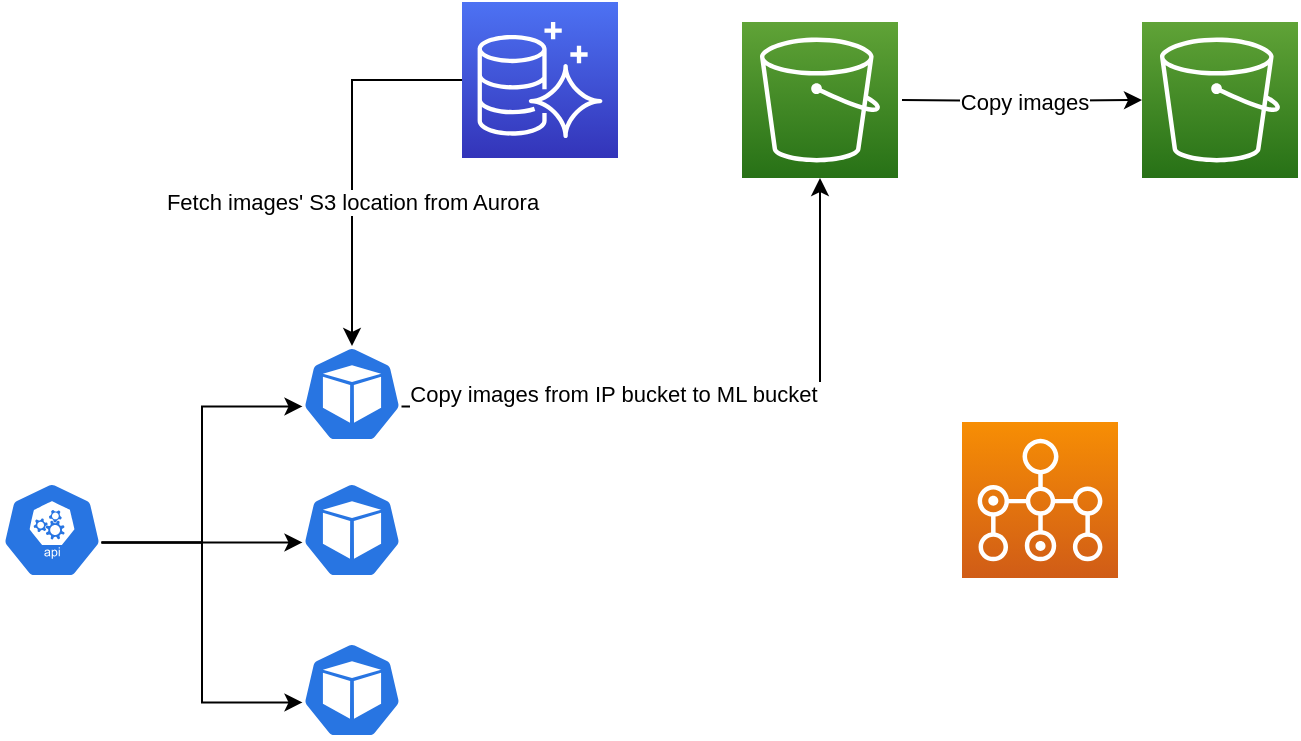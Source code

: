 <mxfile version="15.4.3" type="github">
  <diagram id="vS-EUtg1AGdYLbc_qhmQ" name="Page-1">
    <mxGraphModel dx="1186" dy="654" grid="1" gridSize="10" guides="1" tooltips="1" connect="1" arrows="1" fold="1" page="1" pageScale="1" pageWidth="850" pageHeight="1100" math="0" shadow="0">
      <root>
        <mxCell id="0" />
        <mxCell id="1" parent="0" />
        <mxCell id="xvcUUZnpbd9Gno6rcdTV-2" value="" style="sketch=0;points=[[0,0,0],[0.25,0,0],[0.5,0,0],[0.75,0,0],[1,0,0],[0,1,0],[0.25,1,0],[0.5,1,0],[0.75,1,0],[1,1,0],[0,0.25,0],[0,0.5,0],[0,0.75,0],[1,0.25,0],[1,0.5,0],[1,0.75,0]];outlineConnect=0;fontColor=#232F3E;gradientColor=#F78E04;gradientDirection=north;fillColor=#D05C17;strokeColor=#ffffff;dashed=0;verticalLabelPosition=bottom;verticalAlign=top;align=center;html=1;fontSize=12;fontStyle=0;aspect=fixed;shape=mxgraph.aws4.resourceIcon;resIcon=mxgraph.aws4.batch;" parent="1" vertex="1">
          <mxGeometry x="610" y="280" width="78" height="78" as="geometry" />
        </mxCell>
        <mxCell id="xvcUUZnpbd9Gno6rcdTV-3" value="" style="sketch=0;points=[[0,0,0],[0.25,0,0],[0.5,0,0],[0.75,0,0],[1,0,0],[0,1,0],[0.25,1,0],[0.5,1,0],[0.75,1,0],[1,1,0],[0,0.25,0],[0,0.5,0],[0,0.75,0],[1,0.25,0],[1,0.5,0],[1,0.75,0]];outlineConnect=0;fontColor=#232F3E;gradientColor=#60A337;gradientDirection=north;fillColor=#277116;strokeColor=#ffffff;dashed=0;verticalLabelPosition=bottom;verticalAlign=top;align=center;html=1;fontSize=12;fontStyle=0;aspect=fixed;shape=mxgraph.aws4.resourceIcon;resIcon=mxgraph.aws4.s3;" parent="1" vertex="1">
          <mxGeometry x="700" y="80" width="78" height="78" as="geometry" />
        </mxCell>
        <mxCell id="xvcUUZnpbd9Gno6rcdTV-4" value="" style="sketch=0;points=[[0,0,0],[0.25,0,0],[0.5,0,0],[0.75,0,0],[1,0,0],[0,1,0],[0.25,1,0],[0.5,1,0],[0.75,1,0],[1,1,0],[0,0.25,0],[0,0.5,0],[0,0.75,0],[1,0.25,0],[1,0.5,0],[1,0.75,0]];outlineConnect=0;fontColor=#232F3E;gradientColor=#4D72F3;gradientDirection=north;fillColor=#3334B9;strokeColor=#ffffff;dashed=0;verticalLabelPosition=bottom;verticalAlign=top;align=center;html=1;fontSize=12;fontStyle=0;aspect=fixed;shape=mxgraph.aws4.resourceIcon;resIcon=mxgraph.aws4.aurora;" parent="1" vertex="1">
          <mxGeometry x="360" y="70" width="78" height="78" as="geometry" />
        </mxCell>
        <mxCell id="OnZ3p-WPp_WoPegY4jpW-1" value="" style="sketch=0;html=1;dashed=0;whitespace=wrap;fillColor=#2875E2;strokeColor=#ffffff;points=[[0.005,0.63,0],[0.1,0.2,0],[0.9,0.2,0],[0.5,0,0],[0.995,0.63,0],[0.72,0.99,0],[0.5,1,0],[0.28,0.99,0]];shape=mxgraph.kubernetes.icon;prIcon=pod" vertex="1" parent="1">
          <mxGeometry x="280" y="242" width="50" height="48" as="geometry" />
        </mxCell>
        <mxCell id="OnZ3p-WPp_WoPegY4jpW-2" value="" style="sketch=0;html=1;dashed=0;whitespace=wrap;fillColor=#2875E2;strokeColor=#ffffff;points=[[0.005,0.63,0],[0.1,0.2,0],[0.9,0.2,0],[0.5,0,0],[0.995,0.63,0],[0.72,0.99,0],[0.5,1,0],[0.28,0.99,0]];shape=mxgraph.kubernetes.icon;prIcon=pod" vertex="1" parent="1">
          <mxGeometry x="280" y="390" width="50" height="48" as="geometry" />
        </mxCell>
        <mxCell id="OnZ3p-WPp_WoPegY4jpW-3" value="" style="sketch=0;html=1;dashed=0;whitespace=wrap;fillColor=#2875E2;strokeColor=#ffffff;points=[[0.005,0.63,0],[0.1,0.2,0],[0.9,0.2,0],[0.5,0,0],[0.995,0.63,0],[0.72,0.99,0],[0.5,1,0],[0.28,0.99,0]];shape=mxgraph.kubernetes.icon;prIcon=pod" vertex="1" parent="1">
          <mxGeometry x="280" y="310" width="50" height="48" as="geometry" />
        </mxCell>
        <mxCell id="OnZ3p-WPp_WoPegY4jpW-4" value="" style="sketch=0;html=1;dashed=0;whitespace=wrap;fillColor=#2875E2;strokeColor=#ffffff;points=[[0.005,0.63,0],[0.1,0.2,0],[0.9,0.2,0],[0.5,0,0],[0.995,0.63,0],[0.72,0.99,0],[0.5,1,0],[0.28,0.99,0]];shape=mxgraph.kubernetes.icon;prIcon=api" vertex="1" parent="1">
          <mxGeometry x="130" y="310" width="50" height="48" as="geometry" />
        </mxCell>
        <mxCell id="OnZ3p-WPp_WoPegY4jpW-10" value="" style="endArrow=classic;html=1;rounded=0;edgeStyle=orthogonalEdgeStyle;exitX=0.995;exitY=0.63;exitDx=0;exitDy=0;exitPerimeter=0;entryX=0.005;entryY=0.63;entryDx=0;entryDy=0;entryPerimeter=0;" edge="1" parent="1" source="OnZ3p-WPp_WoPegY4jpW-4" target="OnZ3p-WPp_WoPegY4jpW-1">
          <mxGeometry width="50" height="50" relative="1" as="geometry">
            <mxPoint x="400" y="360" as="sourcePoint" />
            <mxPoint x="450" y="310" as="targetPoint" />
          </mxGeometry>
        </mxCell>
        <mxCell id="OnZ3p-WPp_WoPegY4jpW-11" value="" style="endArrow=classic;html=1;rounded=0;edgeStyle=orthogonalEdgeStyle;exitX=0.995;exitY=0.63;exitDx=0;exitDy=0;exitPerimeter=0;entryX=0.005;entryY=0.63;entryDx=0;entryDy=0;entryPerimeter=0;" edge="1" parent="1" source="OnZ3p-WPp_WoPegY4jpW-4" target="OnZ3p-WPp_WoPegY4jpW-2">
          <mxGeometry width="50" height="50" relative="1" as="geometry">
            <mxPoint x="400" y="360" as="sourcePoint" />
            <mxPoint x="450" y="310" as="targetPoint" />
          </mxGeometry>
        </mxCell>
        <mxCell id="OnZ3p-WPp_WoPegY4jpW-12" value="" style="endArrow=classic;html=1;rounded=0;edgeStyle=orthogonalEdgeStyle;exitX=0.995;exitY=0.63;exitDx=0;exitDy=0;exitPerimeter=0;entryX=0.005;entryY=0.63;entryDx=0;entryDy=0;entryPerimeter=0;" edge="1" parent="1" source="OnZ3p-WPp_WoPegY4jpW-4" target="OnZ3p-WPp_WoPegY4jpW-3">
          <mxGeometry width="50" height="50" relative="1" as="geometry">
            <mxPoint x="400" y="360" as="sourcePoint" />
            <mxPoint x="450" y="310" as="targetPoint" />
          </mxGeometry>
        </mxCell>
        <mxCell id="OnZ3p-WPp_WoPegY4jpW-13" value="" style="endArrow=classic;html=1;rounded=0;edgeStyle=orthogonalEdgeStyle;entryX=0.5;entryY=0;entryDx=0;entryDy=0;entryPerimeter=0;" edge="1" parent="1" source="xvcUUZnpbd9Gno6rcdTV-4" target="OnZ3p-WPp_WoPegY4jpW-1">
          <mxGeometry relative="1" as="geometry">
            <mxPoint x="370" y="340" as="sourcePoint" />
            <mxPoint x="470" y="340" as="targetPoint" />
          </mxGeometry>
        </mxCell>
        <mxCell id="OnZ3p-WPp_WoPegY4jpW-14" value="Fetch images&#39; S3 location from Aurora" style="edgeLabel;resizable=0;html=1;align=center;verticalAlign=middle;" connectable="0" vertex="1" parent="OnZ3p-WPp_WoPegY4jpW-13">
          <mxGeometry relative="1" as="geometry">
            <mxPoint y="22" as="offset" />
          </mxGeometry>
        </mxCell>
        <mxCell id="OnZ3p-WPp_WoPegY4jpW-15" value="" style="sketch=0;points=[[0,0,0],[0.25,0,0],[0.5,0,0],[0.75,0,0],[1,0,0],[0,1,0],[0.25,1,0],[0.5,1,0],[0.75,1,0],[1,1,0],[0,0.25,0],[0,0.5,0],[0,0.75,0],[1,0.25,0],[1,0.5,0],[1,0.75,0]];outlineConnect=0;fontColor=#232F3E;gradientColor=#60A337;gradientDirection=north;fillColor=#277116;strokeColor=#ffffff;dashed=0;verticalLabelPosition=bottom;verticalAlign=top;align=center;html=1;fontSize=12;fontStyle=0;aspect=fixed;shape=mxgraph.aws4.resourceIcon;resIcon=mxgraph.aws4.s3;" vertex="1" parent="1">
          <mxGeometry x="500" y="80" width="78" height="78" as="geometry" />
        </mxCell>
        <mxCell id="OnZ3p-WPp_WoPegY4jpW-17" value="" style="endArrow=classic;html=1;rounded=0;edgeStyle=orthogonalEdgeStyle;exitX=0.995;exitY=0.63;exitDx=0;exitDy=0;exitPerimeter=0;entryX=0.5;entryY=1;entryDx=0;entryDy=0;entryPerimeter=0;" edge="1" parent="1" source="OnZ3p-WPp_WoPegY4jpW-1" target="OnZ3p-WPp_WoPegY4jpW-15">
          <mxGeometry relative="1" as="geometry">
            <mxPoint x="370" y="340" as="sourcePoint" />
            <mxPoint x="470" y="340" as="targetPoint" />
          </mxGeometry>
        </mxCell>
        <mxCell id="OnZ3p-WPp_WoPegY4jpW-18" value="Copy images from IP bucket to ML bucket&amp;nbsp;" style="edgeLabel;resizable=0;html=1;align=center;verticalAlign=middle;" connectable="0" vertex="1" parent="OnZ3p-WPp_WoPegY4jpW-17">
          <mxGeometry relative="1" as="geometry">
            <mxPoint x="-54" y="-6" as="offset" />
          </mxGeometry>
        </mxCell>
        <mxCell id="OnZ3p-WPp_WoPegY4jpW-19" value="" style="endArrow=classic;html=1;rounded=0;edgeStyle=orthogonalEdgeStyle;entryX=0;entryY=0.5;entryDx=0;entryDy=0;entryPerimeter=0;" edge="1" parent="1" target="xvcUUZnpbd9Gno6rcdTV-3">
          <mxGeometry relative="1" as="geometry">
            <mxPoint x="580" y="119" as="sourcePoint" />
            <mxPoint x="470" y="340" as="targetPoint" />
          </mxGeometry>
        </mxCell>
        <mxCell id="OnZ3p-WPp_WoPegY4jpW-20" value="Copy images" style="edgeLabel;resizable=0;html=1;align=center;verticalAlign=middle;" connectable="0" vertex="1" parent="OnZ3p-WPp_WoPegY4jpW-19">
          <mxGeometry relative="1" as="geometry" />
        </mxCell>
      </root>
    </mxGraphModel>
  </diagram>
</mxfile>
